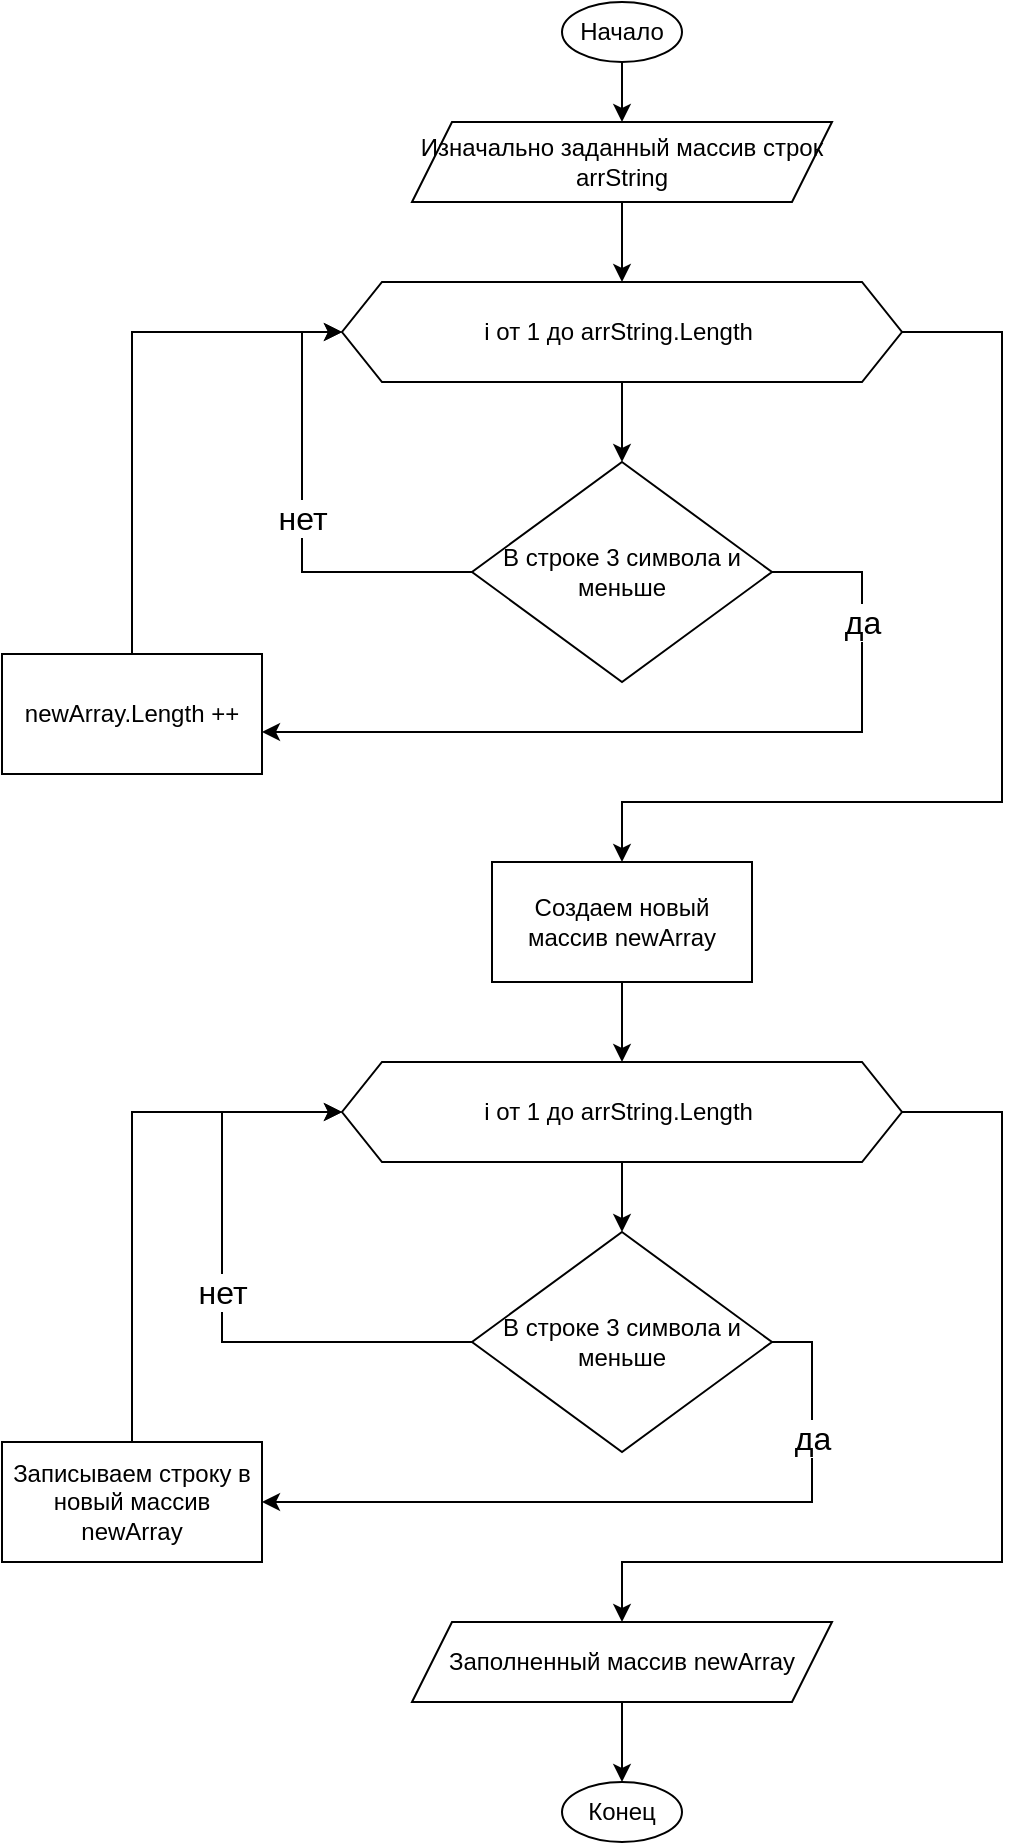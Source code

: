 <mxfile version="20.2.2" type="device"><diagram id="rMTE6zgnwGogCt-tPb2t" name="Страница 1"><mxGraphModel dx="1157" dy="524" grid="1" gridSize="10" guides="1" tooltips="1" connect="1" arrows="1" fold="1" page="1" pageScale="1" pageWidth="827" pageHeight="1169" math="0" shadow="0"><root><mxCell id="0"/><mxCell id="1" parent="0"/><mxCell id="vXNQtfb4LFXQ2CMxFyqz-1" value="Начало" style="ellipse;whiteSpace=wrap;html=1;" vertex="1" parent="1"><mxGeometry x="440" y="20" width="60" height="30" as="geometry"/></mxCell><mxCell id="vXNQtfb4LFXQ2CMxFyqz-14" value="" style="edgeStyle=orthogonalEdgeStyle;rounded=0;orthogonalLoop=1;jettySize=auto;html=1;" edge="1" parent="1" source="vXNQtfb4LFXQ2CMxFyqz-2" target="vXNQtfb4LFXQ2CMxFyqz-4"><mxGeometry relative="1" as="geometry"/></mxCell><mxCell id="vXNQtfb4LFXQ2CMxFyqz-2" value="Изначально заданный массив строк arrString" style="shape=parallelogram;perimeter=parallelogramPerimeter;whiteSpace=wrap;html=1;fixedSize=1;" vertex="1" parent="1"><mxGeometry x="365" y="80" width="210" height="40" as="geometry"/></mxCell><mxCell id="vXNQtfb4LFXQ2CMxFyqz-15" value="" style="edgeStyle=orthogonalEdgeStyle;rounded=0;orthogonalLoop=1;jettySize=auto;html=1;" edge="1" parent="1" source="vXNQtfb4LFXQ2CMxFyqz-4" target="vXNQtfb4LFXQ2CMxFyqz-5"><mxGeometry relative="1" as="geometry"/></mxCell><mxCell id="vXNQtfb4LFXQ2CMxFyqz-17" style="edgeStyle=orthogonalEdgeStyle;rounded=0;orthogonalLoop=1;jettySize=auto;html=1;entryX=0.5;entryY=0;entryDx=0;entryDy=0;fontSize=16;" edge="1" parent="1" source="vXNQtfb4LFXQ2CMxFyqz-4" target="vXNQtfb4LFXQ2CMxFyqz-6"><mxGeometry relative="1" as="geometry"><Array as="points"><mxPoint x="660" y="185"/><mxPoint x="660" y="420"/><mxPoint x="470" y="420"/></Array></mxGeometry></mxCell><mxCell id="vXNQtfb4LFXQ2CMxFyqz-4" value="i от 1 до arrString.Length&amp;nbsp;" style="shape=hexagon;perimeter=hexagonPerimeter2;whiteSpace=wrap;html=1;fixedSize=1;" vertex="1" parent="1"><mxGeometry x="330" y="160" width="280" height="50" as="geometry"/></mxCell><mxCell id="vXNQtfb4LFXQ2CMxFyqz-16" value="да" style="edgeStyle=orthogonalEdgeStyle;rounded=0;orthogonalLoop=1;jettySize=auto;html=1;entryX=1;entryY=0.65;entryDx=0;entryDy=0;entryPerimeter=0;exitX=1;exitY=0.5;exitDx=0;exitDy=0;fontSize=16;" edge="1" parent="1" source="vXNQtfb4LFXQ2CMxFyqz-5" target="vXNQtfb4LFXQ2CMxFyqz-9"><mxGeometry x="-0.671" relative="1" as="geometry"><Array as="points"><mxPoint x="590" y="305"/><mxPoint x="590" y="385"/></Array><mxPoint as="offset"/></mxGeometry></mxCell><mxCell id="vXNQtfb4LFXQ2CMxFyqz-24" value="нет" style="edgeStyle=orthogonalEdgeStyle;rounded=0;orthogonalLoop=1;jettySize=auto;html=1;entryX=0;entryY=0.5;entryDx=0;entryDy=0;fontSize=16;exitX=0;exitY=0.5;exitDx=0;exitDy=0;" edge="1" parent="1" source="vXNQtfb4LFXQ2CMxFyqz-5" target="vXNQtfb4LFXQ2CMxFyqz-4"><mxGeometry relative="1" as="geometry"/></mxCell><mxCell id="vXNQtfb4LFXQ2CMxFyqz-5" value="В строке 3 символа и меньше" style="rhombus;whiteSpace=wrap;html=1;" vertex="1" parent="1"><mxGeometry x="395" y="250" width="150" height="110" as="geometry"/></mxCell><mxCell id="vXNQtfb4LFXQ2CMxFyqz-22" style="edgeStyle=orthogonalEdgeStyle;rounded=0;orthogonalLoop=1;jettySize=auto;html=1;entryX=0.5;entryY=0;entryDx=0;entryDy=0;fontSize=16;" edge="1" parent="1" source="vXNQtfb4LFXQ2CMxFyqz-6" target="vXNQtfb4LFXQ2CMxFyqz-7"><mxGeometry relative="1" as="geometry"/></mxCell><mxCell id="vXNQtfb4LFXQ2CMxFyqz-6" value="Создаем новый массив newArray" style="rounded=0;whiteSpace=wrap;html=1;" vertex="1" parent="1"><mxGeometry x="405" y="450" width="130" height="60" as="geometry"/></mxCell><mxCell id="vXNQtfb4LFXQ2CMxFyqz-25" value="" style="edgeStyle=orthogonalEdgeStyle;rounded=0;orthogonalLoop=1;jettySize=auto;html=1;fontSize=16;" edge="1" parent="1" source="vXNQtfb4LFXQ2CMxFyqz-7" target="vXNQtfb4LFXQ2CMxFyqz-8"><mxGeometry relative="1" as="geometry"/></mxCell><mxCell id="vXNQtfb4LFXQ2CMxFyqz-26" style="edgeStyle=orthogonalEdgeStyle;rounded=0;orthogonalLoop=1;jettySize=auto;html=1;fontSize=16;exitX=1;exitY=0.5;exitDx=0;exitDy=0;entryX=0.5;entryY=0;entryDx=0;entryDy=0;" edge="1" parent="1" source="vXNQtfb4LFXQ2CMxFyqz-7" target="vXNQtfb4LFXQ2CMxFyqz-11"><mxGeometry relative="1" as="geometry"><mxPoint x="470" y="770" as="targetPoint"/><Array as="points"><mxPoint x="660" y="575"/><mxPoint x="660" y="800"/><mxPoint x="470" y="800"/></Array></mxGeometry></mxCell><mxCell id="vXNQtfb4LFXQ2CMxFyqz-7" value="i от 1 до arrString.Length&amp;nbsp;" style="shape=hexagon;perimeter=hexagonPerimeter2;whiteSpace=wrap;html=1;fixedSize=1;" vertex="1" parent="1"><mxGeometry x="330" y="550" width="280" height="50" as="geometry"/></mxCell><mxCell id="vXNQtfb4LFXQ2CMxFyqz-27" value="да" style="edgeStyle=orthogonalEdgeStyle;rounded=0;orthogonalLoop=1;jettySize=auto;html=1;fontSize=16;exitX=1;exitY=0.5;exitDx=0;exitDy=0;entryX=1;entryY=0.5;entryDx=0;entryDy=0;" edge="1" parent="1" source="vXNQtfb4LFXQ2CMxFyqz-8" target="vXNQtfb4LFXQ2CMxFyqz-10"><mxGeometry x="-0.639" relative="1" as="geometry"><mxPoint x="280" y="770" as="targetPoint"/><Array as="points"><mxPoint x="565" y="690"/><mxPoint x="565" y="770"/></Array><mxPoint as="offset"/></mxGeometry></mxCell><mxCell id="vXNQtfb4LFXQ2CMxFyqz-28" value="нет" style="edgeStyle=orthogonalEdgeStyle;rounded=0;orthogonalLoop=1;jettySize=auto;html=1;entryX=0;entryY=0.5;entryDx=0;entryDy=0;fontSize=16;exitX=0;exitY=0.5;exitDx=0;exitDy=0;" edge="1" parent="1" source="vXNQtfb4LFXQ2CMxFyqz-8" target="vXNQtfb4LFXQ2CMxFyqz-7"><mxGeometry relative="1" as="geometry"><Array as="points"><mxPoint x="270" y="690"/><mxPoint x="270" y="575"/></Array></mxGeometry></mxCell><mxCell id="vXNQtfb4LFXQ2CMxFyqz-8" value="В строке 3 символа и меньше" style="rhombus;whiteSpace=wrap;html=1;" vertex="1" parent="1"><mxGeometry x="395" y="635" width="150" height="110" as="geometry"/></mxCell><mxCell id="vXNQtfb4LFXQ2CMxFyqz-23" style="edgeStyle=orthogonalEdgeStyle;rounded=0;orthogonalLoop=1;jettySize=auto;html=1;entryX=0;entryY=0.5;entryDx=0;entryDy=0;fontSize=16;exitX=0.5;exitY=0;exitDx=0;exitDy=0;" edge="1" parent="1" source="vXNQtfb4LFXQ2CMxFyqz-9" target="vXNQtfb4LFXQ2CMxFyqz-4"><mxGeometry relative="1" as="geometry"/></mxCell><mxCell id="vXNQtfb4LFXQ2CMxFyqz-9" value="newArray.Length ++" style="rounded=0;whiteSpace=wrap;html=1;" vertex="1" parent="1"><mxGeometry x="160" y="346" width="130" height="60" as="geometry"/></mxCell><mxCell id="vXNQtfb4LFXQ2CMxFyqz-29" style="edgeStyle=orthogonalEdgeStyle;rounded=0;orthogonalLoop=1;jettySize=auto;html=1;entryX=0;entryY=0.5;entryDx=0;entryDy=0;fontSize=16;exitX=0.5;exitY=0;exitDx=0;exitDy=0;" edge="1" parent="1" source="vXNQtfb4LFXQ2CMxFyqz-10" target="vXNQtfb4LFXQ2CMxFyqz-7"><mxGeometry relative="1" as="geometry"/></mxCell><mxCell id="vXNQtfb4LFXQ2CMxFyqz-10" value="Записываем строку в новый массив newArray" style="rounded=0;whiteSpace=wrap;html=1;" vertex="1" parent="1"><mxGeometry x="160" y="740" width="130" height="60" as="geometry"/></mxCell><mxCell id="vXNQtfb4LFXQ2CMxFyqz-30" style="edgeStyle=orthogonalEdgeStyle;rounded=0;orthogonalLoop=1;jettySize=auto;html=1;entryX=0.5;entryY=0;entryDx=0;entryDy=0;fontSize=16;" edge="1" parent="1" source="vXNQtfb4LFXQ2CMxFyqz-11" target="vXNQtfb4LFXQ2CMxFyqz-12"><mxGeometry relative="1" as="geometry"/></mxCell><mxCell id="vXNQtfb4LFXQ2CMxFyqz-11" value="Заполненный массив newArray" style="shape=parallelogram;perimeter=parallelogramPerimeter;whiteSpace=wrap;html=1;fixedSize=1;" vertex="1" parent="1"><mxGeometry x="365" y="830" width="210" height="40" as="geometry"/></mxCell><mxCell id="vXNQtfb4LFXQ2CMxFyqz-12" value="Конец" style="ellipse;whiteSpace=wrap;html=1;" vertex="1" parent="1"><mxGeometry x="440" y="910" width="60" height="30" as="geometry"/></mxCell><mxCell id="vXNQtfb4LFXQ2CMxFyqz-13" value="" style="endArrow=classic;html=1;rounded=0;exitX=0.5;exitY=1;exitDx=0;exitDy=0;entryX=0.5;entryY=0;entryDx=0;entryDy=0;" edge="1" parent="1" source="vXNQtfb4LFXQ2CMxFyqz-1" target="vXNQtfb4LFXQ2CMxFyqz-2"><mxGeometry width="50" height="50" relative="1" as="geometry"><mxPoint x="470" y="230" as="sourcePoint"/><mxPoint x="540" y="240" as="targetPoint"/></mxGeometry></mxCell></root></mxGraphModel></diagram></mxfile>
